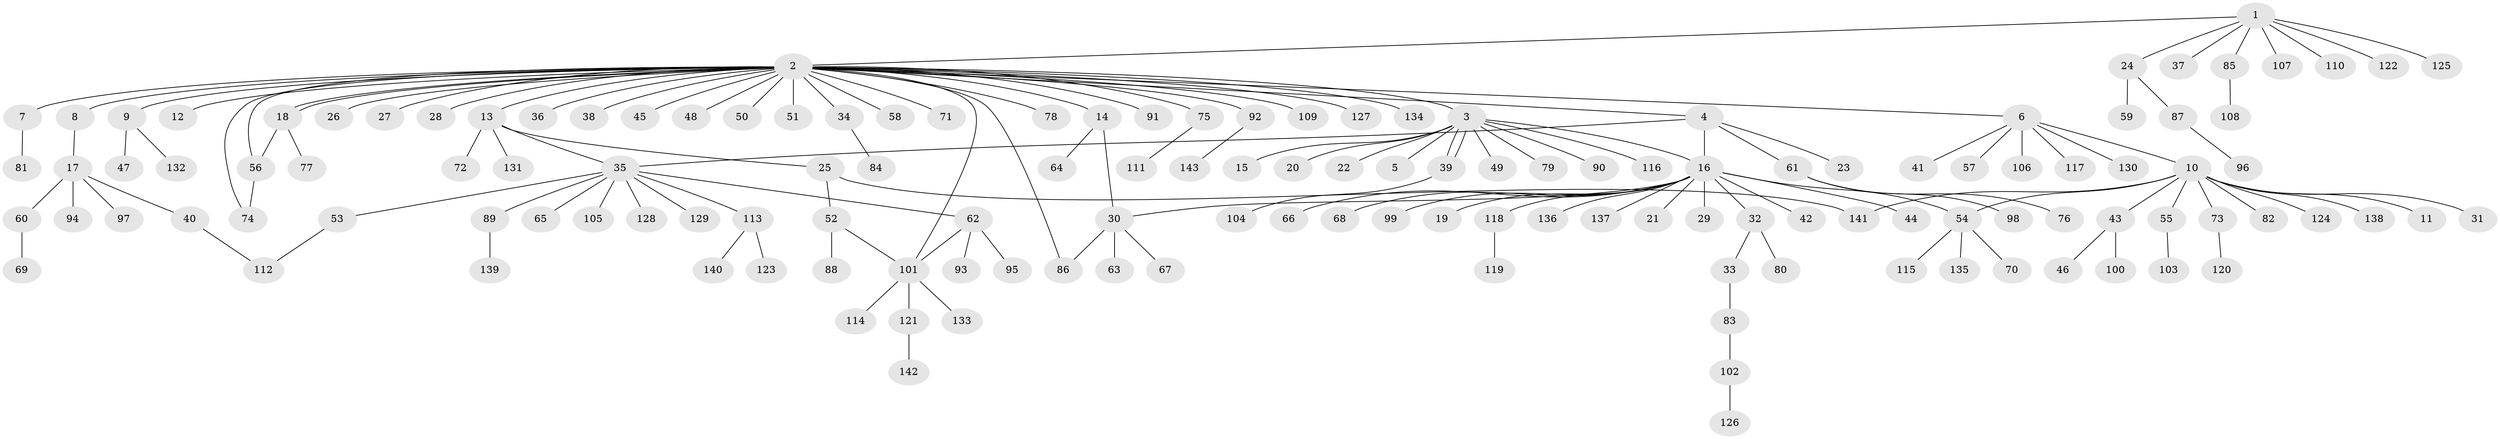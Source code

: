 // Generated by graph-tools (version 1.1) at 2025/46/03/09/25 04:46:51]
// undirected, 143 vertices, 155 edges
graph export_dot {
graph [start="1"]
  node [color=gray90,style=filled];
  1;
  2;
  3;
  4;
  5;
  6;
  7;
  8;
  9;
  10;
  11;
  12;
  13;
  14;
  15;
  16;
  17;
  18;
  19;
  20;
  21;
  22;
  23;
  24;
  25;
  26;
  27;
  28;
  29;
  30;
  31;
  32;
  33;
  34;
  35;
  36;
  37;
  38;
  39;
  40;
  41;
  42;
  43;
  44;
  45;
  46;
  47;
  48;
  49;
  50;
  51;
  52;
  53;
  54;
  55;
  56;
  57;
  58;
  59;
  60;
  61;
  62;
  63;
  64;
  65;
  66;
  67;
  68;
  69;
  70;
  71;
  72;
  73;
  74;
  75;
  76;
  77;
  78;
  79;
  80;
  81;
  82;
  83;
  84;
  85;
  86;
  87;
  88;
  89;
  90;
  91;
  92;
  93;
  94;
  95;
  96;
  97;
  98;
  99;
  100;
  101;
  102;
  103;
  104;
  105;
  106;
  107;
  108;
  109;
  110;
  111;
  112;
  113;
  114;
  115;
  116;
  117;
  118;
  119;
  120;
  121;
  122;
  123;
  124;
  125;
  126;
  127;
  128;
  129;
  130;
  131;
  132;
  133;
  134;
  135;
  136;
  137;
  138;
  139;
  140;
  141;
  142;
  143;
  1 -- 2;
  1 -- 24;
  1 -- 37;
  1 -- 85;
  1 -- 107;
  1 -- 110;
  1 -- 122;
  1 -- 125;
  2 -- 3;
  2 -- 4;
  2 -- 6;
  2 -- 7;
  2 -- 8;
  2 -- 9;
  2 -- 12;
  2 -- 13;
  2 -- 14;
  2 -- 18;
  2 -- 18;
  2 -- 26;
  2 -- 27;
  2 -- 28;
  2 -- 34;
  2 -- 36;
  2 -- 38;
  2 -- 45;
  2 -- 48;
  2 -- 50;
  2 -- 51;
  2 -- 56;
  2 -- 58;
  2 -- 71;
  2 -- 74;
  2 -- 75;
  2 -- 78;
  2 -- 86;
  2 -- 91;
  2 -- 92;
  2 -- 101;
  2 -- 109;
  2 -- 127;
  2 -- 134;
  3 -- 5;
  3 -- 15;
  3 -- 16;
  3 -- 20;
  3 -- 22;
  3 -- 39;
  3 -- 39;
  3 -- 49;
  3 -- 79;
  3 -- 90;
  3 -- 116;
  4 -- 16;
  4 -- 23;
  4 -- 35;
  4 -- 61;
  6 -- 10;
  6 -- 41;
  6 -- 57;
  6 -- 106;
  6 -- 117;
  6 -- 130;
  7 -- 81;
  8 -- 17;
  9 -- 47;
  9 -- 132;
  10 -- 11;
  10 -- 31;
  10 -- 43;
  10 -- 54;
  10 -- 55;
  10 -- 73;
  10 -- 82;
  10 -- 124;
  10 -- 138;
  10 -- 141;
  13 -- 25;
  13 -- 35;
  13 -- 72;
  13 -- 131;
  14 -- 30;
  14 -- 64;
  16 -- 19;
  16 -- 21;
  16 -- 29;
  16 -- 30;
  16 -- 32;
  16 -- 42;
  16 -- 44;
  16 -- 54;
  16 -- 66;
  16 -- 68;
  16 -- 99;
  16 -- 118;
  16 -- 136;
  16 -- 137;
  17 -- 40;
  17 -- 60;
  17 -- 94;
  17 -- 97;
  18 -- 56;
  18 -- 77;
  24 -- 59;
  24 -- 87;
  25 -- 52;
  25 -- 141;
  30 -- 63;
  30 -- 67;
  30 -- 86;
  32 -- 33;
  32 -- 80;
  33 -- 83;
  34 -- 84;
  35 -- 53;
  35 -- 62;
  35 -- 65;
  35 -- 89;
  35 -- 105;
  35 -- 113;
  35 -- 128;
  35 -- 129;
  39 -- 104;
  40 -- 112;
  43 -- 46;
  43 -- 100;
  52 -- 88;
  52 -- 101;
  53 -- 112;
  54 -- 70;
  54 -- 115;
  54 -- 135;
  55 -- 103;
  56 -- 74;
  60 -- 69;
  61 -- 76;
  61 -- 98;
  62 -- 93;
  62 -- 95;
  62 -- 101;
  73 -- 120;
  75 -- 111;
  83 -- 102;
  85 -- 108;
  87 -- 96;
  89 -- 139;
  92 -- 143;
  101 -- 114;
  101 -- 121;
  101 -- 133;
  102 -- 126;
  113 -- 123;
  113 -- 140;
  118 -- 119;
  121 -- 142;
}
